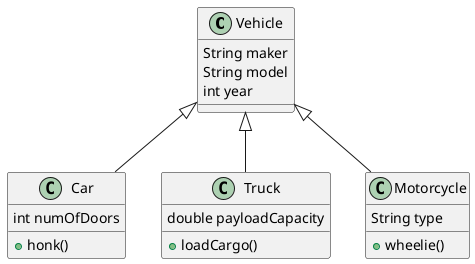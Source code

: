 @startuml

class Vehicle {
  String maker
  String model
  int year
}

class Car {
  int numOfDoors
  + honk()
}

class Truck {
  double payloadCapacity
  + loadCargo()
}

class Motorcycle {
  String type
  + wheelie()
}

Vehicle <|-- Car
Vehicle <|-- Truck
Vehicle <|-- Motorcycle

@enduml
